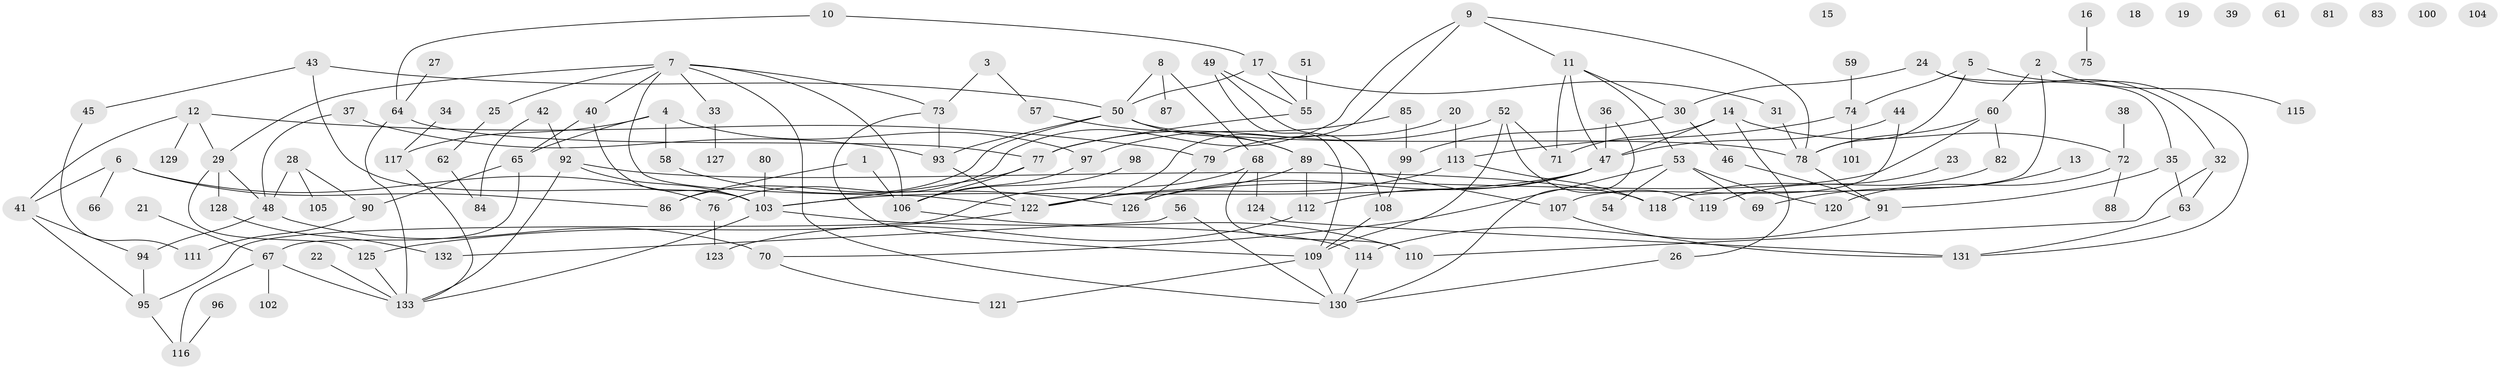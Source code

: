 // Generated by graph-tools (version 1.1) at 2025/12/03/09/25 04:12:52]
// undirected, 133 vertices, 185 edges
graph export_dot {
graph [start="1"]
  node [color=gray90,style=filled];
  1;
  2;
  3;
  4;
  5;
  6;
  7;
  8;
  9;
  10;
  11;
  12;
  13;
  14;
  15;
  16;
  17;
  18;
  19;
  20;
  21;
  22;
  23;
  24;
  25;
  26;
  27;
  28;
  29;
  30;
  31;
  32;
  33;
  34;
  35;
  36;
  37;
  38;
  39;
  40;
  41;
  42;
  43;
  44;
  45;
  46;
  47;
  48;
  49;
  50;
  51;
  52;
  53;
  54;
  55;
  56;
  57;
  58;
  59;
  60;
  61;
  62;
  63;
  64;
  65;
  66;
  67;
  68;
  69;
  70;
  71;
  72;
  73;
  74;
  75;
  76;
  77;
  78;
  79;
  80;
  81;
  82;
  83;
  84;
  85;
  86;
  87;
  88;
  89;
  90;
  91;
  92;
  93;
  94;
  95;
  96;
  97;
  98;
  99;
  100;
  101;
  102;
  103;
  104;
  105;
  106;
  107;
  108;
  109;
  110;
  111;
  112;
  113;
  114;
  115;
  116;
  117;
  118;
  119;
  120;
  121;
  122;
  123;
  124;
  125;
  126;
  127;
  128;
  129;
  130;
  131;
  132;
  133;
  1 -- 86;
  1 -- 106;
  2 -- 60;
  2 -- 115;
  2 -- 118;
  3 -- 57;
  3 -- 73;
  4 -- 58;
  4 -- 65;
  4 -- 97;
  4 -- 117;
  5 -- 74;
  5 -- 78;
  5 -- 131;
  6 -- 41;
  6 -- 66;
  6 -- 76;
  6 -- 86;
  7 -- 25;
  7 -- 29;
  7 -- 33;
  7 -- 40;
  7 -- 73;
  7 -- 106;
  7 -- 122;
  7 -- 130;
  8 -- 50;
  8 -- 68;
  8 -- 87;
  9 -- 11;
  9 -- 76;
  9 -- 78;
  9 -- 122;
  10 -- 17;
  10 -- 64;
  11 -- 30;
  11 -- 47;
  11 -- 53;
  11 -- 71;
  12 -- 29;
  12 -- 41;
  12 -- 79;
  12 -- 129;
  13 -- 69;
  14 -- 26;
  14 -- 47;
  14 -- 71;
  14 -- 72;
  16 -- 75;
  17 -- 31;
  17 -- 50;
  17 -- 55;
  20 -- 79;
  20 -- 113;
  21 -- 67;
  22 -- 133;
  23 -- 118;
  24 -- 30;
  24 -- 32;
  24 -- 35;
  25 -- 62;
  26 -- 130;
  27 -- 64;
  28 -- 48;
  28 -- 90;
  28 -- 105;
  29 -- 48;
  29 -- 125;
  29 -- 128;
  30 -- 46;
  30 -- 99;
  31 -- 78;
  32 -- 63;
  32 -- 110;
  33 -- 127;
  34 -- 117;
  35 -- 63;
  35 -- 91;
  36 -- 47;
  36 -- 130;
  37 -- 48;
  37 -- 93;
  38 -- 72;
  40 -- 65;
  40 -- 103;
  41 -- 94;
  41 -- 95;
  42 -- 84;
  42 -- 92;
  43 -- 45;
  43 -- 50;
  43 -- 103;
  44 -- 47;
  44 -- 107;
  45 -- 111;
  46 -- 91;
  47 -- 103;
  47 -- 112;
  47 -- 126;
  48 -- 70;
  48 -- 94;
  49 -- 55;
  49 -- 108;
  49 -- 109;
  50 -- 78;
  50 -- 86;
  50 -- 89;
  50 -- 93;
  51 -- 55;
  52 -- 71;
  52 -- 77;
  52 -- 109;
  52 -- 119;
  53 -- 54;
  53 -- 69;
  53 -- 70;
  53 -- 120;
  55 -- 77;
  56 -- 130;
  56 -- 132;
  57 -- 89;
  58 -- 126;
  59 -- 74;
  60 -- 78;
  60 -- 82;
  60 -- 126;
  62 -- 84;
  63 -- 131;
  64 -- 77;
  64 -- 133;
  65 -- 67;
  65 -- 90;
  67 -- 102;
  67 -- 116;
  67 -- 133;
  68 -- 95;
  68 -- 110;
  68 -- 124;
  70 -- 121;
  72 -- 88;
  72 -- 120;
  73 -- 93;
  73 -- 109;
  74 -- 101;
  74 -- 113;
  76 -- 123;
  77 -- 103;
  77 -- 106;
  78 -- 91;
  79 -- 126;
  80 -- 103;
  82 -- 119;
  85 -- 97;
  85 -- 99;
  89 -- 107;
  89 -- 112;
  89 -- 122;
  90 -- 111;
  91 -- 114;
  92 -- 103;
  92 -- 118;
  92 -- 133;
  93 -- 122;
  94 -- 95;
  95 -- 116;
  96 -- 116;
  97 -- 106;
  98 -- 106;
  99 -- 108;
  103 -- 114;
  103 -- 133;
  106 -- 110;
  107 -- 131;
  108 -- 109;
  109 -- 121;
  109 -- 130;
  112 -- 123;
  113 -- 118;
  113 -- 122;
  114 -- 130;
  117 -- 133;
  122 -- 125;
  124 -- 131;
  125 -- 133;
  128 -- 132;
}
